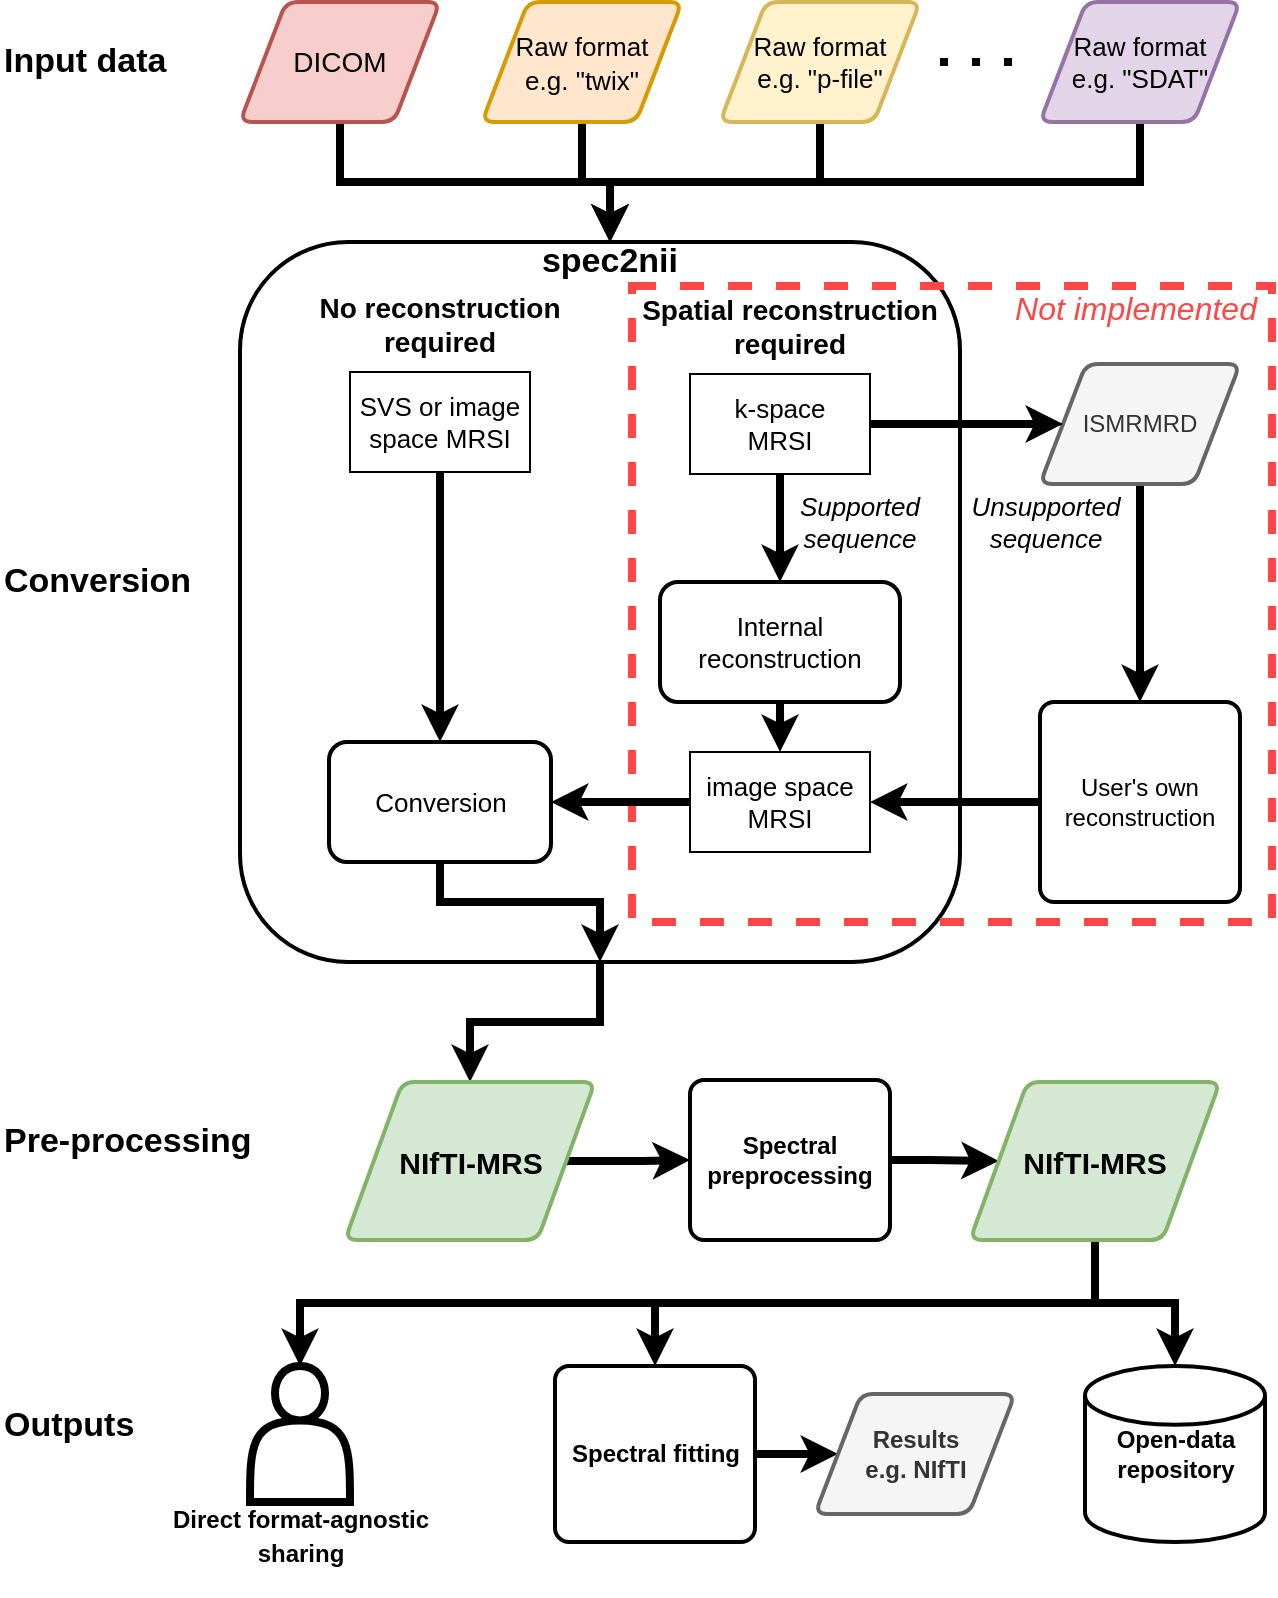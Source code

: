<mxfile version="14.6.13" type="device"><diagram id="LvPQ56uz3J2UTYcXpbZM" name="Pipeline"><mxGraphModel dx="611" dy="448" grid="1" gridSize="10" guides="1" tooltips="1" connect="1" arrows="1" fold="1" page="1" pageScale="1" pageWidth="1169" pageHeight="827" math="0" shadow="0"><root><mxCell id="0"/><mxCell id="1" parent="0"/><mxCell id="C3MQzAKyUX1U7RvUU0R5-35" style="edgeStyle=orthogonalEdgeStyle;rounded=0;orthogonalLoop=1;jettySize=auto;html=1;exitX=0.5;exitY=1;exitDx=0;exitDy=0;strokeWidth=4;" edge="1" parent="1" source="Zyc1vUEMkvaArHKFWosd-14" target="mDtBoQW-28oF1poUOZuv-18"><mxGeometry relative="1" as="geometry"/></mxCell><mxCell id="Zyc1vUEMkvaArHKFWosd-14" value="" style="rounded=1;whiteSpace=wrap;html=1;strokeWidth=2;fillColor=#FFFFFF;fontSize=13;align=left;" parent="1" vertex="1"><mxGeometry x="200" y="180" width="360" height="360" as="geometry"/></mxCell><mxCell id="mDtBoQW-28oF1poUOZuv-33" value="&lt;p style=&quot;line-height: 70%&quot;&gt;&lt;/p&gt;&lt;h3&gt;&lt;br&gt;&lt;/h3&gt;&lt;div&gt;&lt;br&gt;&lt;/div&gt;&lt;div&gt;&lt;br&gt;&lt;/div&gt;&lt;div&gt;&lt;br&gt;&lt;/div&gt;&lt;div&gt;&lt;br&gt;&lt;/div&gt;&lt;div&gt;&lt;br&gt;&lt;/div&gt;&lt;div&gt;&lt;br&gt;&lt;/div&gt;&lt;div&gt;&lt;br&gt;&lt;/div&gt;&lt;div&gt;&lt;br&gt;&lt;/div&gt;&lt;p&gt;&lt;/p&gt;" style="rounded=0;whiteSpace=wrap;html=1;dashed=1;strokeWidth=4;align=left;fillColor=none;strokeColor=#FF4747;" parent="1" vertex="1"><mxGeometry x="396" y="202" width="320" height="318" as="geometry"/></mxCell><mxCell id="C3MQzAKyUX1U7RvUU0R5-30" style="edgeStyle=orthogonalEdgeStyle;rounded=0;orthogonalLoop=1;jettySize=auto;html=1;exitX=0.5;exitY=1;exitDx=0;exitDy=0;entryX=0.5;entryY=0;entryDx=0;entryDy=0;strokeWidth=4;" edge="1" parent="1" source="mDtBoQW-28oF1poUOZuv-1" target="t_RwPbz3N-wWr6iaxX5n-1"><mxGeometry relative="1" as="geometry"/></mxCell><mxCell id="mDtBoQW-28oF1poUOZuv-1" value="DICOM" style="shape=parallelogram;html=1;strokeWidth=2;perimeter=parallelogramPerimeter;whiteSpace=wrap;rounded=1;arcSize=12;size=0.23;fillColor=#f8cecc;strokeColor=#b85450;fontSize=14;" parent="1" vertex="1"><mxGeometry x="200" y="60" width="100" height="60" as="geometry"/></mxCell><mxCell id="C3MQzAKyUX1U7RvUU0R5-32" style="edgeStyle=orthogonalEdgeStyle;rounded=0;orthogonalLoop=1;jettySize=auto;html=1;exitX=0.5;exitY=1;exitDx=0;exitDy=0;entryX=0.5;entryY=0;entryDx=0;entryDy=0;strokeWidth=4;" edge="1" parent="1" source="mDtBoQW-28oF1poUOZuv-2" target="t_RwPbz3N-wWr6iaxX5n-1"><mxGeometry relative="1" as="geometry"/></mxCell><mxCell id="mDtBoQW-28oF1poUOZuv-2" value="&lt;font style=&quot;font-size: 13px&quot;&gt;Raw format&lt;br&gt;e.g. &quot;twix&quot;&lt;/font&gt;" style="shape=parallelogram;html=1;strokeWidth=2;perimeter=parallelogramPerimeter;whiteSpace=wrap;rounded=1;arcSize=12;size=0.23;fillColor=#ffe6cc;strokeColor=#d79b00;fontSize=14;" parent="1" vertex="1"><mxGeometry x="321" y="60" width="100" height="60" as="geometry"/></mxCell><mxCell id="C3MQzAKyUX1U7RvUU0R5-33" style="edgeStyle=orthogonalEdgeStyle;rounded=0;orthogonalLoop=1;jettySize=auto;html=1;exitX=0.5;exitY=1;exitDx=0;exitDy=0;entryX=0.5;entryY=0;entryDx=0;entryDy=0;strokeWidth=4;" edge="1" parent="1" source="mDtBoQW-28oF1poUOZuv-3" target="t_RwPbz3N-wWr6iaxX5n-1"><mxGeometry relative="1" as="geometry"/></mxCell><mxCell id="mDtBoQW-28oF1poUOZuv-3" value="&lt;font style=&quot;font-size: 13px&quot;&gt;Raw format&lt;br&gt;&lt;span&gt;e.g. &quot;p-file&quot;&lt;/span&gt;&lt;/font&gt;" style="shape=parallelogram;html=1;strokeWidth=2;perimeter=parallelogramPerimeter;whiteSpace=wrap;rounded=1;arcSize=12;size=0.23;fillColor=#fff2cc;strokeColor=#d6b656;" parent="1" vertex="1"><mxGeometry x="440" y="60" width="100" height="60" as="geometry"/></mxCell><mxCell id="C3MQzAKyUX1U7RvUU0R5-34" style="edgeStyle=orthogonalEdgeStyle;rounded=0;orthogonalLoop=1;jettySize=auto;html=1;exitX=0.5;exitY=1;exitDx=0;exitDy=0;entryX=0.5;entryY=0;entryDx=0;entryDy=0;strokeWidth=4;" edge="1" parent="1" source="mDtBoQW-28oF1poUOZuv-4" target="t_RwPbz3N-wWr6iaxX5n-1"><mxGeometry relative="1" as="geometry"/></mxCell><mxCell id="mDtBoQW-28oF1poUOZuv-4" value="&lt;span style=&quot;font-size: 13px;&quot;&gt;Raw format&lt;/span&gt;&lt;br style=&quot;font-size: 13px;&quot;&gt;&lt;span style=&quot;font-size: 13px;&quot;&gt;e.g. &quot;SDAT&quot;&lt;/span&gt;" style="shape=parallelogram;html=1;strokeWidth=2;perimeter=parallelogramPerimeter;whiteSpace=wrap;rounded=1;arcSize=12;size=0.23;fillColor=#e1d5e7;strokeColor=#9673a6;fontSize=13;" parent="1" vertex="1"><mxGeometry x="600" y="60" width="100" height="60" as="geometry"/></mxCell><mxCell id="mDtBoQW-28oF1poUOZuv-6" value="" style="endArrow=none;dashed=1;html=1;dashPattern=1 3;strokeWidth=4;" parent="1" edge="1"><mxGeometry width="50" height="50" relative="1" as="geometry"><mxPoint x="550" y="90" as="sourcePoint"/><mxPoint x="590" y="90" as="targetPoint"/></mxGeometry></mxCell><mxCell id="mDtBoQW-28oF1poUOZuv-24" style="edgeStyle=orthogonalEdgeStyle;rounded=0;orthogonalLoop=1;jettySize=auto;html=1;exitX=1;exitY=0.5;exitDx=0;exitDy=0;strokeWidth=4;entryX=0;entryY=0.5;entryDx=0;entryDy=0;" parent="1" source="mDtBoQW-28oF1poUOZuv-9" target="mDtBoQW-28oF1poUOZuv-23" edge="1"><mxGeometry relative="1" as="geometry"><mxPoint x="680" y="600" as="targetPoint"/></mxGeometry></mxCell><mxCell id="mDtBoQW-28oF1poUOZuv-9" value="&lt;b&gt;Spectral preprocessing&lt;/b&gt;" style="rounded=1;whiteSpace=wrap;html=1;absoluteArcSize=1;arcSize=14;strokeWidth=2;" parent="1" vertex="1"><mxGeometry x="425" y="599" width="100" height="80" as="geometry"/></mxCell><mxCell id="mDtBoQW-28oF1poUOZuv-20" style="edgeStyle=orthogonalEdgeStyle;rounded=0;orthogonalLoop=1;jettySize=auto;html=1;exitX=1;exitY=0.5;exitDx=0;exitDy=0;strokeWidth=4;" parent="1" source="mDtBoQW-28oF1poUOZuv-18" target="mDtBoQW-28oF1poUOZuv-9" edge="1"><mxGeometry relative="1" as="geometry"/></mxCell><mxCell id="mDtBoQW-28oF1poUOZuv-18" value="&lt;b&gt;&lt;font style=&quot;font-size: 15px&quot;&gt;NIfTI-MRS&lt;/font&gt;&lt;/b&gt;" style="shape=parallelogram;html=1;strokeWidth=2;perimeter=parallelogramPerimeter;whiteSpace=wrap;rounded=1;arcSize=12;size=0.23;fillColor=#d5e8d4;strokeColor=#82b366;" parent="1" vertex="1"><mxGeometry x="252.5" y="600" width="125" height="79" as="geometry"/></mxCell><mxCell id="mDtBoQW-28oF1poUOZuv-41" style="edgeStyle=orthogonalEdgeStyle;rounded=0;orthogonalLoop=1;jettySize=auto;html=1;exitX=1;exitY=0.5;exitDx=0;exitDy=0;strokeWidth=4;" parent="1" source="mDtBoQW-28oF1poUOZuv-21" target="mDtBoQW-28oF1poUOZuv-39" edge="1"><mxGeometry relative="1" as="geometry"/></mxCell><mxCell id="mDtBoQW-28oF1poUOZuv-21" value="&lt;b&gt;Spectral fitting&lt;/b&gt;" style="rounded=1;whiteSpace=wrap;html=1;absoluteArcSize=1;arcSize=14;strokeWidth=2;" parent="1" vertex="1"><mxGeometry x="357.5" y="742" width="100" height="88" as="geometry"/></mxCell><mxCell id="C3MQzAKyUX1U7RvUU0R5-8" style="edgeStyle=orthogonalEdgeStyle;rounded=0;orthogonalLoop=1;jettySize=auto;html=1;exitX=0.5;exitY=1;exitDx=0;exitDy=0;entryX=0.5;entryY=0;entryDx=0;entryDy=0;strokeWidth=4;" edge="1" parent="1" source="mDtBoQW-28oF1poUOZuv-23" target="mDtBoQW-28oF1poUOZuv-44"><mxGeometry relative="1" as="geometry"/></mxCell><mxCell id="C3MQzAKyUX1U7RvUU0R5-9" style="edgeStyle=orthogonalEdgeStyle;rounded=0;orthogonalLoop=1;jettySize=auto;html=1;exitX=0.5;exitY=1;exitDx=0;exitDy=0;entryX=0.5;entryY=0;entryDx=0;entryDy=0;strokeWidth=4;" edge="1" parent="1" source="mDtBoQW-28oF1poUOZuv-23" target="mDtBoQW-28oF1poUOZuv-21"><mxGeometry relative="1" as="geometry"/></mxCell><mxCell id="C3MQzAKyUX1U7RvUU0R5-10" style="edgeStyle=orthogonalEdgeStyle;rounded=0;orthogonalLoop=1;jettySize=auto;html=1;exitX=0.5;exitY=1;exitDx=0;exitDy=0;entryX=0.5;entryY=0;entryDx=0;entryDy=0;entryPerimeter=0;strokeWidth=4;" edge="1" parent="1" source="mDtBoQW-28oF1poUOZuv-23" target="mDtBoQW-28oF1poUOZuv-42"><mxGeometry relative="1" as="geometry"/></mxCell><mxCell id="mDtBoQW-28oF1poUOZuv-23" value="&lt;b&gt;&lt;font style=&quot;font-size: 15px&quot;&gt;NIfTI-MRS&lt;/font&gt;&lt;/b&gt;" style="shape=parallelogram;html=1;strokeWidth=2;perimeter=parallelogramPerimeter;whiteSpace=wrap;rounded=1;arcSize=12;size=0.23;fillColor=#d5e8d4;strokeColor=#82b366;" parent="1" vertex="1"><mxGeometry x="565" y="600" width="125" height="79" as="geometry"/></mxCell><mxCell id="mDtBoQW-28oF1poUOZuv-30" style="edgeStyle=orthogonalEdgeStyle;rounded=0;orthogonalLoop=1;jettySize=auto;html=1;exitX=0.5;exitY=1;exitDx=0;exitDy=0;strokeWidth=4;" parent="1" source="mDtBoQW-28oF1poUOZuv-26" target="mDtBoQW-28oF1poUOZuv-28" edge="1"><mxGeometry relative="1" as="geometry"/></mxCell><mxCell id="mDtBoQW-28oF1poUOZuv-26" value="ISMRMRD" style="shape=parallelogram;html=1;strokeWidth=2;perimeter=parallelogramPerimeter;whiteSpace=wrap;rounded=1;arcSize=12;size=0.23;fillColor=#f5f5f5;strokeColor=#666666;fontColor=#333333;" parent="1" vertex="1"><mxGeometry x="600" y="241" width="100" height="60" as="geometry"/></mxCell><mxCell id="C3MQzAKyUX1U7RvUU0R5-29" style="edgeStyle=orthogonalEdgeStyle;rounded=0;orthogonalLoop=1;jettySize=auto;html=1;exitX=0;exitY=0.5;exitDx=0;exitDy=0;entryX=1;entryY=0.5;entryDx=0;entryDy=0;strokeWidth=4;" edge="1" parent="1" source="mDtBoQW-28oF1poUOZuv-28" target="C3MQzAKyUX1U7RvUU0R5-17"><mxGeometry relative="1" as="geometry"/></mxCell><mxCell id="mDtBoQW-28oF1poUOZuv-28" value="User's own reconstruction" style="rounded=1;whiteSpace=wrap;html=1;absoluteArcSize=1;arcSize=14;strokeWidth=2;" parent="1" vertex="1"><mxGeometry x="600" y="410" width="100" height="100" as="geometry"/></mxCell><mxCell id="mDtBoQW-28oF1poUOZuv-37" value="&lt;h3&gt;&lt;font style=&quot;font-size: 17px&quot;&gt;Input data&lt;/font&gt;&lt;/h3&gt;" style="text;html=1;strokeColor=none;fillColor=none;align=left;verticalAlign=middle;whiteSpace=wrap;rounded=0;dashed=1;fontSize=14;" parent="1" vertex="1"><mxGeometry x="80" y="80" width="110" height="20" as="geometry"/></mxCell><mxCell id="mDtBoQW-28oF1poUOZuv-39" value="&lt;b&gt;Results&lt;br&gt;e.g. NIfTI&lt;/b&gt;" style="shape=parallelogram;html=1;strokeWidth=2;perimeter=parallelogramPerimeter;whiteSpace=wrap;rounded=1;arcSize=12;size=0.23;fillColor=#f5f5f5;strokeColor=#666666;fontColor=#333333;" parent="1" vertex="1"><mxGeometry x="487.5" y="756" width="100" height="60" as="geometry"/></mxCell><mxCell id="mDtBoQW-28oF1poUOZuv-42" value="&lt;b&gt;Open-data repository&lt;/b&gt;" style="strokeWidth=2;html=1;shape=mxgraph.flowchart.database;whiteSpace=wrap;align=center;" parent="1" vertex="1"><mxGeometry x="622.5" y="742" width="90" height="88" as="geometry"/></mxCell><mxCell id="mDtBoQW-28oF1poUOZuv-44" value="" style="shape=actor;whiteSpace=wrap;html=1;strokeWidth=4;align=left;" parent="1" vertex="1"><mxGeometry x="205" y="742" width="50" height="68" as="geometry"/></mxCell><mxCell id="mDtBoQW-28oF1poUOZuv-47" value="&lt;h3&gt;&lt;font style=&quot;font-size: 12px&quot;&gt;Direct format-agnostic sharing&lt;/font&gt;&lt;/h3&gt;" style="text;html=1;strokeColor=none;fillColor=none;align=center;verticalAlign=middle;whiteSpace=wrap;rounded=0;dashed=1;" parent="1" vertex="1"><mxGeometry x="157.5" y="816" width="145" height="20" as="geometry"/></mxCell><mxCell id="C3MQzAKyUX1U7RvUU0R5-14" style="edgeStyle=orthogonalEdgeStyle;rounded=0;orthogonalLoop=1;jettySize=auto;html=1;exitX=0.5;exitY=1;exitDx=0;exitDy=0;strokeWidth=4;" edge="1" parent="1" source="Zyc1vUEMkvaArHKFWosd-16" target="Zyc1vUEMkvaArHKFWosd-14"><mxGeometry relative="1" as="geometry"/></mxCell><mxCell id="Zyc1vUEMkvaArHKFWosd-16" value="Conversion" style="rounded=1;whiteSpace=wrap;html=1;strokeWidth=2;fillColor=#FFFFFF;fontSize=13;align=center;" parent="1" vertex="1"><mxGeometry x="244.5" y="430" width="111" height="60" as="geometry"/></mxCell><mxCell id="C3MQzAKyUX1U7RvUU0R5-19" style="edgeStyle=orthogonalEdgeStyle;rounded=0;orthogonalLoop=1;jettySize=auto;html=1;exitX=0.5;exitY=1;exitDx=0;exitDy=0;entryX=0.5;entryY=0;entryDx=0;entryDy=0;strokeWidth=4;" edge="1" parent="1" source="Zyc1vUEMkvaArHKFWosd-17" target="C3MQzAKyUX1U7RvUU0R5-17"><mxGeometry relative="1" as="geometry"/></mxCell><mxCell id="Zyc1vUEMkvaArHKFWosd-17" value="Internal reconstruction" style="rounded=1;whiteSpace=wrap;html=1;strokeWidth=2;fillColor=#FFFFFF;fontSize=13;align=center;" parent="1" vertex="1"><mxGeometry x="410" y="350" width="120" height="60" as="geometry"/></mxCell><mxCell id="Zyc1vUEMkvaArHKFWosd-25" value="&lt;i&gt;Supported sequence&lt;/i&gt;" style="text;html=1;strokeColor=none;fillColor=none;align=center;verticalAlign=middle;whiteSpace=wrap;rounded=0;fontSize=13;" parent="1" vertex="1"><mxGeometry x="490" y="310" width="40" height="20" as="geometry"/></mxCell><mxCell id="t_RwPbz3N-wWr6iaxX5n-1" value="&lt;font size=&quot;1&quot;&gt;&lt;b style=&quot;font-size: 17px&quot;&gt;spec2nii&lt;/b&gt;&lt;/font&gt;" style="text;html=1;strokeColor=none;fillColor=none;align=center;verticalAlign=middle;whiteSpace=wrap;rounded=0;fontSize=13;labelBackgroundColor=none;" parent="1" vertex="1"><mxGeometry x="330" y="180" width="110" height="20" as="geometry"/></mxCell><mxCell id="C3MQzAKyUX1U7RvUU0R5-4" value="&lt;h3&gt;&lt;span style=&quot;font-size: 17px&quot;&gt;Conversion&lt;/span&gt;&lt;/h3&gt;" style="text;html=1;strokeColor=none;fillColor=none;align=left;verticalAlign=middle;whiteSpace=wrap;rounded=0;dashed=1;fontSize=14;" vertex="1" parent="1"><mxGeometry x="80" y="340" width="110" height="20" as="geometry"/></mxCell><mxCell id="C3MQzAKyUX1U7RvUU0R5-5" value="&lt;h3&gt;&lt;span style=&quot;font-size: 17px&quot;&gt;Outputs&lt;/span&gt;&lt;/h3&gt;" style="text;html=1;strokeColor=none;fillColor=none;align=left;verticalAlign=middle;whiteSpace=wrap;rounded=0;dashed=1;fontSize=14;" vertex="1" parent="1"><mxGeometry x="80" y="762" width="110" height="20" as="geometry"/></mxCell><mxCell id="C3MQzAKyUX1U7RvUU0R5-6" value="&lt;h3&gt;&lt;span style=&quot;font-size: 17px&quot;&gt;Pre-processing&lt;/span&gt;&lt;/h3&gt;" style="text;html=1;strokeColor=none;fillColor=none;align=left;verticalAlign=middle;whiteSpace=wrap;rounded=0;dashed=1;fontSize=14;" vertex="1" parent="1"><mxGeometry x="80" y="620" width="130" height="20" as="geometry"/></mxCell><mxCell id="C3MQzAKyUX1U7RvUU0R5-11" value="No reconstruction required" style="text;html=1;strokeColor=none;fillColor=none;align=center;verticalAlign=middle;whiteSpace=wrap;rounded=0;fontSize=14;fontStyle=1" vertex="1" parent="1"><mxGeometry x="236.25" y="196" width="127.5" height="50" as="geometry"/></mxCell><mxCell id="C3MQzAKyUX1U7RvUU0R5-12" value="Spatial reconstruction required" style="text;html=1;strokeColor=none;fillColor=none;align=center;verticalAlign=middle;whiteSpace=wrap;rounded=0;fontSize=14;fontStyle=1" vertex="1" parent="1"><mxGeometry x="400" y="197" width="150" height="50" as="geometry"/></mxCell><mxCell id="C3MQzAKyUX1U7RvUU0R5-18" style="edgeStyle=orthogonalEdgeStyle;rounded=0;orthogonalLoop=1;jettySize=auto;html=1;exitX=0;exitY=0.5;exitDx=0;exitDy=0;entryX=1;entryY=0.5;entryDx=0;entryDy=0;strokeWidth=4;" edge="1" parent="1" source="C3MQzAKyUX1U7RvUU0R5-17" target="Zyc1vUEMkvaArHKFWosd-16"><mxGeometry relative="1" as="geometry"/></mxCell><mxCell id="C3MQzAKyUX1U7RvUU0R5-17" value="&lt;span style=&quot;font-size: 13px&quot;&gt;image space &lt;br&gt;MRSI&lt;/span&gt;" style="rounded=0;whiteSpace=wrap;html=1;" vertex="1" parent="1"><mxGeometry x="425" y="435" width="90" height="50" as="geometry"/></mxCell><mxCell id="C3MQzAKyUX1U7RvUU0R5-21" style="edgeStyle=orthogonalEdgeStyle;rounded=0;orthogonalLoop=1;jettySize=auto;html=1;exitX=0.5;exitY=1;exitDx=0;exitDy=0;entryX=0.5;entryY=0;entryDx=0;entryDy=0;strokeWidth=4;" edge="1" parent="1" source="C3MQzAKyUX1U7RvUU0R5-20" target="Zyc1vUEMkvaArHKFWosd-17"><mxGeometry relative="1" as="geometry"/></mxCell><mxCell id="C3MQzAKyUX1U7RvUU0R5-28" style="edgeStyle=orthogonalEdgeStyle;rounded=0;orthogonalLoop=1;jettySize=auto;html=1;exitX=1;exitY=0.5;exitDx=0;exitDy=0;entryX=0;entryY=0.5;entryDx=0;entryDy=0;strokeWidth=4;" edge="1" parent="1" source="C3MQzAKyUX1U7RvUU0R5-20" target="mDtBoQW-28oF1poUOZuv-26"><mxGeometry relative="1" as="geometry"/></mxCell><mxCell id="C3MQzAKyUX1U7RvUU0R5-20" value="&lt;span style=&quot;font-size: 13px&quot;&gt;k-space &lt;br&gt;MRSI&lt;/span&gt;" style="rounded=0;whiteSpace=wrap;html=1;" vertex="1" parent="1"><mxGeometry x="425" y="246" width="90" height="50" as="geometry"/></mxCell><mxCell id="C3MQzAKyUX1U7RvUU0R5-26" style="edgeStyle=orthogonalEdgeStyle;rounded=0;orthogonalLoop=1;jettySize=auto;html=1;exitX=0.5;exitY=1;exitDx=0;exitDy=0;strokeWidth=4;" edge="1" parent="1" source="C3MQzAKyUX1U7RvUU0R5-25" target="Zyc1vUEMkvaArHKFWosd-16"><mxGeometry relative="1" as="geometry"/></mxCell><mxCell id="C3MQzAKyUX1U7RvUU0R5-25" value="&lt;span style=&quot;font-size: 13px&quot;&gt;SVS or image space MRSI&lt;/span&gt;" style="rounded=0;whiteSpace=wrap;html=1;" vertex="1" parent="1"><mxGeometry x="255" y="245" width="90" height="50" as="geometry"/></mxCell><mxCell id="C3MQzAKyUX1U7RvUU0R5-36" value="&lt;i style=&quot;font-size: 16px;&quot;&gt;&lt;font color=&quot;#ff4747&quot; style=&quot;font-size: 16px;&quot;&gt;Not implemented&lt;/font&gt;&lt;/i&gt;" style="text;html=1;strokeColor=none;fillColor=none;align=center;verticalAlign=middle;whiteSpace=wrap;rounded=0;fontSize=16;fontStyle=0" vertex="1" parent="1"><mxGeometry x="582.5" y="203" width="130" height="20" as="geometry"/></mxCell><mxCell id="C3MQzAKyUX1U7RvUU0R5-37" value="&lt;i&gt;Unsupported sequence&lt;/i&gt;" style="text;html=1;strokeColor=none;fillColor=none;align=center;verticalAlign=middle;whiteSpace=wrap;rounded=0;fontSize=13;" vertex="1" parent="1"><mxGeometry x="582.5" y="310" width="40" height="20" as="geometry"/></mxCell></root></mxGraphModel></diagram></mxfile>
